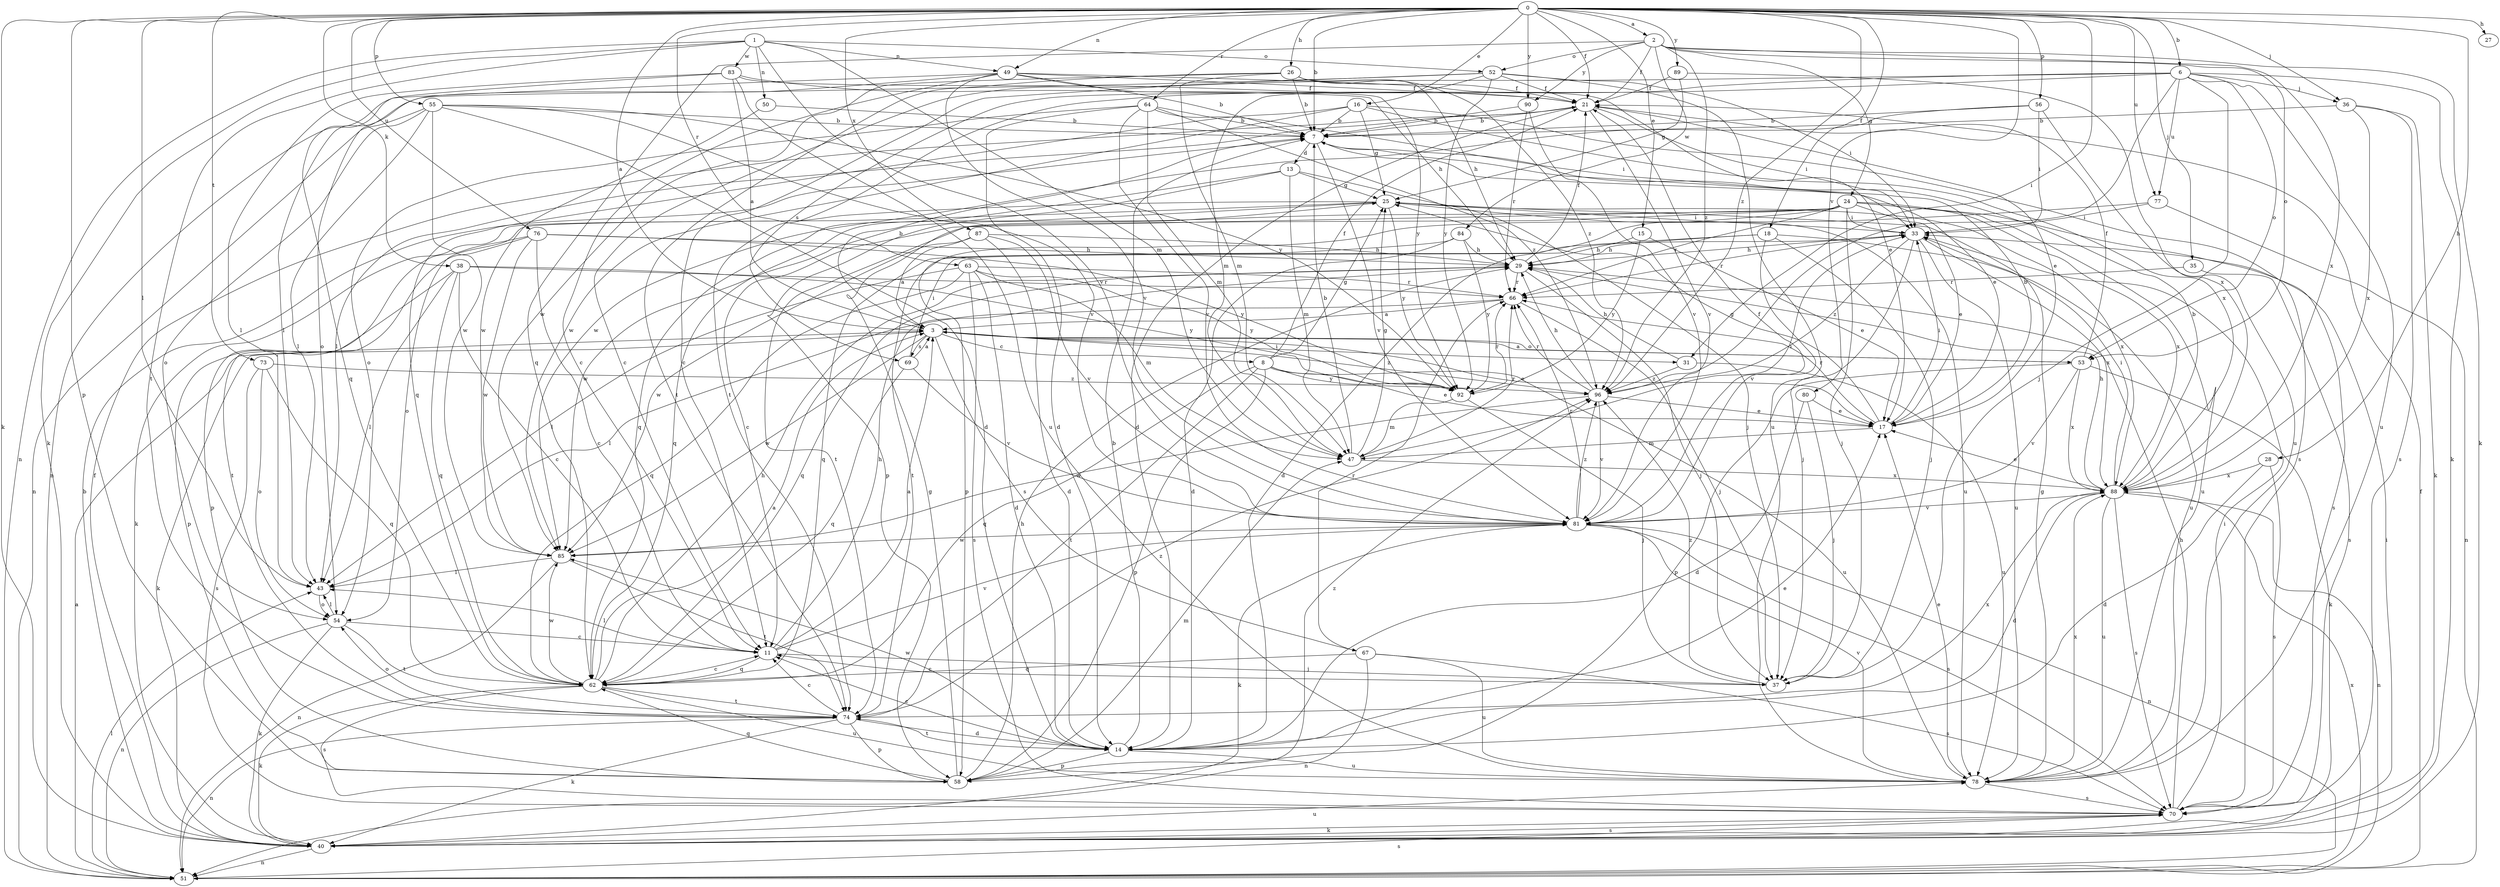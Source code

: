 strict digraph  {
0;
1;
2;
3;
6;
7;
8;
11;
13;
14;
15;
16;
17;
18;
21;
24;
25;
26;
27;
28;
29;
31;
33;
35;
36;
37;
38;
40;
43;
47;
49;
50;
51;
52;
53;
54;
55;
56;
58;
62;
63;
64;
66;
67;
69;
70;
73;
74;
76;
77;
78;
80;
81;
83;
84;
85;
87;
88;
89;
90;
92;
96;
0 -> 2  [label=a];
0 -> 3  [label=a];
0 -> 6  [label=b];
0 -> 7  [label=b];
0 -> 15  [label=e];
0 -> 16  [label=e];
0 -> 18  [label=f];
0 -> 21  [label=f];
0 -> 26  [label=h];
0 -> 27  [label=h];
0 -> 28  [label=h];
0 -> 31  [label=i];
0 -> 35  [label=j];
0 -> 36  [label=j];
0 -> 38  [label=k];
0 -> 40  [label=k];
0 -> 43  [label=l];
0 -> 49  [label=n];
0 -> 55  [label=p];
0 -> 56  [label=p];
0 -> 58  [label=p];
0 -> 63  [label=r];
0 -> 64  [label=r];
0 -> 73  [label=t];
0 -> 76  [label=u];
0 -> 77  [label=u];
0 -> 80  [label=v];
0 -> 87  [label=x];
0 -> 89  [label=y];
0 -> 90  [label=y];
0 -> 96  [label=z];
1 -> 40  [label=k];
1 -> 47  [label=m];
1 -> 49  [label=n];
1 -> 50  [label=n];
1 -> 51  [label=n];
1 -> 52  [label=o];
1 -> 74  [label=t];
1 -> 81  [label=v];
1 -> 83  [label=w];
2 -> 21  [label=f];
2 -> 24  [label=g];
2 -> 40  [label=k];
2 -> 52  [label=o];
2 -> 53  [label=o];
2 -> 62  [label=q];
2 -> 84  [label=w];
2 -> 88  [label=x];
2 -> 90  [label=y];
2 -> 96  [label=z];
3 -> 7  [label=b];
3 -> 8  [label=c];
3 -> 17  [label=e];
3 -> 31  [label=i];
3 -> 40  [label=k];
3 -> 53  [label=o];
3 -> 67  [label=s];
3 -> 69  [label=s];
3 -> 85  [label=w];
3 -> 96  [label=z];
6 -> 11  [label=c];
6 -> 36  [label=j];
6 -> 37  [label=j];
6 -> 40  [label=k];
6 -> 53  [label=o];
6 -> 69  [label=s];
6 -> 74  [label=t];
6 -> 77  [label=u];
6 -> 78  [label=u];
6 -> 96  [label=z];
7 -> 13  [label=d];
7 -> 17  [label=e];
7 -> 81  [label=v];
8 -> 17  [label=e];
8 -> 21  [label=f];
8 -> 25  [label=g];
8 -> 58  [label=p];
8 -> 62  [label=q];
8 -> 74  [label=t];
8 -> 78  [label=u];
8 -> 92  [label=y];
11 -> 3  [label=a];
11 -> 29  [label=h];
11 -> 37  [label=j];
11 -> 43  [label=l];
11 -> 62  [label=q];
11 -> 81  [label=v];
13 -> 25  [label=g];
13 -> 37  [label=j];
13 -> 47  [label=m];
13 -> 58  [label=p];
13 -> 62  [label=q];
14 -> 7  [label=b];
14 -> 11  [label=c];
14 -> 17  [label=e];
14 -> 58  [label=p];
14 -> 74  [label=t];
14 -> 78  [label=u];
14 -> 85  [label=w];
15 -> 17  [label=e];
15 -> 29  [label=h];
15 -> 92  [label=y];
16 -> 7  [label=b];
16 -> 25  [label=g];
16 -> 62  [label=q];
16 -> 70  [label=s];
16 -> 85  [label=w];
16 -> 88  [label=x];
17 -> 7  [label=b];
17 -> 25  [label=g];
17 -> 33  [label=i];
17 -> 47  [label=m];
17 -> 66  [label=r];
18 -> 29  [label=h];
18 -> 37  [label=j];
18 -> 74  [label=t];
18 -> 78  [label=u];
18 -> 81  [label=v];
21 -> 7  [label=b];
21 -> 14  [label=d];
21 -> 17  [label=e];
21 -> 33  [label=i];
21 -> 43  [label=l];
21 -> 81  [label=v];
24 -> 11  [label=c];
24 -> 14  [label=d];
24 -> 17  [label=e];
24 -> 33  [label=i];
24 -> 37  [label=j];
24 -> 66  [label=r];
24 -> 70  [label=s];
24 -> 74  [label=t];
24 -> 78  [label=u];
24 -> 85  [label=w];
24 -> 88  [label=x];
25 -> 33  [label=i];
25 -> 40  [label=k];
25 -> 54  [label=o];
25 -> 62  [label=q];
25 -> 78  [label=u];
25 -> 88  [label=x];
25 -> 92  [label=y];
26 -> 7  [label=b];
26 -> 21  [label=f];
26 -> 29  [label=h];
26 -> 47  [label=m];
26 -> 74  [label=t];
26 -> 85  [label=w];
26 -> 96  [label=z];
28 -> 14  [label=d];
28 -> 70  [label=s];
28 -> 88  [label=x];
29 -> 21  [label=f];
29 -> 37  [label=j];
29 -> 62  [label=q];
29 -> 66  [label=r];
31 -> 29  [label=h];
31 -> 78  [label=u];
31 -> 96  [label=z];
33 -> 29  [label=h];
33 -> 37  [label=j];
33 -> 66  [label=r];
33 -> 78  [label=u];
33 -> 88  [label=x];
33 -> 96  [label=z];
35 -> 66  [label=r];
35 -> 70  [label=s];
36 -> 7  [label=b];
36 -> 40  [label=k];
36 -> 70  [label=s];
36 -> 88  [label=x];
37 -> 11  [label=c];
37 -> 96  [label=z];
38 -> 11  [label=c];
38 -> 43  [label=l];
38 -> 58  [label=p];
38 -> 62  [label=q];
38 -> 66  [label=r];
38 -> 92  [label=y];
40 -> 7  [label=b];
40 -> 21  [label=f];
40 -> 33  [label=i];
40 -> 51  [label=n];
40 -> 70  [label=s];
40 -> 78  [label=u];
43 -> 54  [label=o];
47 -> 7  [label=b];
47 -> 25  [label=g];
47 -> 33  [label=i];
47 -> 66  [label=r];
47 -> 88  [label=x];
49 -> 7  [label=b];
49 -> 11  [label=c];
49 -> 17  [label=e];
49 -> 21  [label=f];
49 -> 51  [label=n];
49 -> 54  [label=o];
49 -> 81  [label=v];
49 -> 92  [label=y];
50 -> 7  [label=b];
50 -> 85  [label=w];
51 -> 3  [label=a];
51 -> 21  [label=f];
51 -> 43  [label=l];
51 -> 70  [label=s];
51 -> 88  [label=x];
52 -> 11  [label=c];
52 -> 21  [label=f];
52 -> 33  [label=i];
52 -> 43  [label=l];
52 -> 47  [label=m];
52 -> 78  [label=u];
52 -> 92  [label=y];
53 -> 3  [label=a];
53 -> 21  [label=f];
53 -> 40  [label=k];
53 -> 58  [label=p];
53 -> 81  [label=v];
53 -> 88  [label=x];
54 -> 11  [label=c];
54 -> 40  [label=k];
54 -> 43  [label=l];
54 -> 51  [label=n];
54 -> 74  [label=t];
55 -> 7  [label=b];
55 -> 14  [label=d];
55 -> 43  [label=l];
55 -> 51  [label=n];
55 -> 54  [label=o];
55 -> 81  [label=v];
55 -> 85  [label=w];
55 -> 92  [label=y];
56 -> 7  [label=b];
56 -> 33  [label=i];
56 -> 78  [label=u];
56 -> 85  [label=w];
58 -> 25  [label=g];
58 -> 29  [label=h];
58 -> 47  [label=m];
58 -> 62  [label=q];
58 -> 96  [label=z];
62 -> 3  [label=a];
62 -> 11  [label=c];
62 -> 29  [label=h];
62 -> 40  [label=k];
62 -> 70  [label=s];
62 -> 74  [label=t];
62 -> 78  [label=u];
62 -> 85  [label=w];
63 -> 14  [label=d];
63 -> 43  [label=l];
63 -> 47  [label=m];
63 -> 62  [label=q];
63 -> 66  [label=r];
63 -> 70  [label=s];
63 -> 92  [label=y];
64 -> 7  [label=b];
64 -> 14  [label=d];
64 -> 33  [label=i];
64 -> 47  [label=m];
64 -> 54  [label=o];
64 -> 81  [label=v];
64 -> 96  [label=z];
66 -> 3  [label=a];
66 -> 37  [label=j];
66 -> 43  [label=l];
67 -> 51  [label=n];
67 -> 62  [label=q];
67 -> 66  [label=r];
67 -> 70  [label=s];
67 -> 78  [label=u];
69 -> 3  [label=a];
69 -> 33  [label=i];
69 -> 62  [label=q];
69 -> 81  [label=v];
70 -> 29  [label=h];
70 -> 33  [label=i];
70 -> 40  [label=k];
73 -> 54  [label=o];
73 -> 62  [label=q];
73 -> 70  [label=s];
73 -> 96  [label=z];
74 -> 11  [label=c];
74 -> 14  [label=d];
74 -> 40  [label=k];
74 -> 51  [label=n];
74 -> 54  [label=o];
74 -> 58  [label=p];
74 -> 88  [label=x];
74 -> 96  [label=z];
76 -> 11  [label=c];
76 -> 29  [label=h];
76 -> 58  [label=p];
76 -> 74  [label=t];
76 -> 85  [label=w];
76 -> 92  [label=y];
77 -> 33  [label=i];
77 -> 51  [label=n];
77 -> 58  [label=p];
78 -> 17  [label=e];
78 -> 25  [label=g];
78 -> 70  [label=s];
78 -> 81  [label=v];
78 -> 88  [label=x];
80 -> 14  [label=d];
80 -> 17  [label=e];
80 -> 37  [label=j];
81 -> 21  [label=f];
81 -> 40  [label=k];
81 -> 51  [label=n];
81 -> 66  [label=r];
81 -> 70  [label=s];
81 -> 85  [label=w];
81 -> 96  [label=z];
83 -> 3  [label=a];
83 -> 21  [label=f];
83 -> 29  [label=h];
83 -> 43  [label=l];
83 -> 62  [label=q];
83 -> 78  [label=u];
84 -> 14  [label=d];
84 -> 29  [label=h];
84 -> 62  [label=q];
84 -> 92  [label=y];
85 -> 43  [label=l];
85 -> 51  [label=n];
85 -> 74  [label=t];
87 -> 3  [label=a];
87 -> 14  [label=d];
87 -> 29  [label=h];
87 -> 81  [label=v];
87 -> 85  [label=w];
88 -> 7  [label=b];
88 -> 14  [label=d];
88 -> 17  [label=e];
88 -> 29  [label=h];
88 -> 33  [label=i];
88 -> 51  [label=n];
88 -> 70  [label=s];
88 -> 78  [label=u];
88 -> 81  [label=v];
89 -> 21  [label=f];
89 -> 25  [label=g];
89 -> 88  [label=x];
90 -> 7  [label=b];
90 -> 66  [label=r];
90 -> 81  [label=v];
92 -> 37  [label=j];
92 -> 47  [label=m];
92 -> 66  [label=r];
96 -> 17  [label=e];
96 -> 29  [label=h];
96 -> 66  [label=r];
96 -> 81  [label=v];
96 -> 85  [label=w];
}

